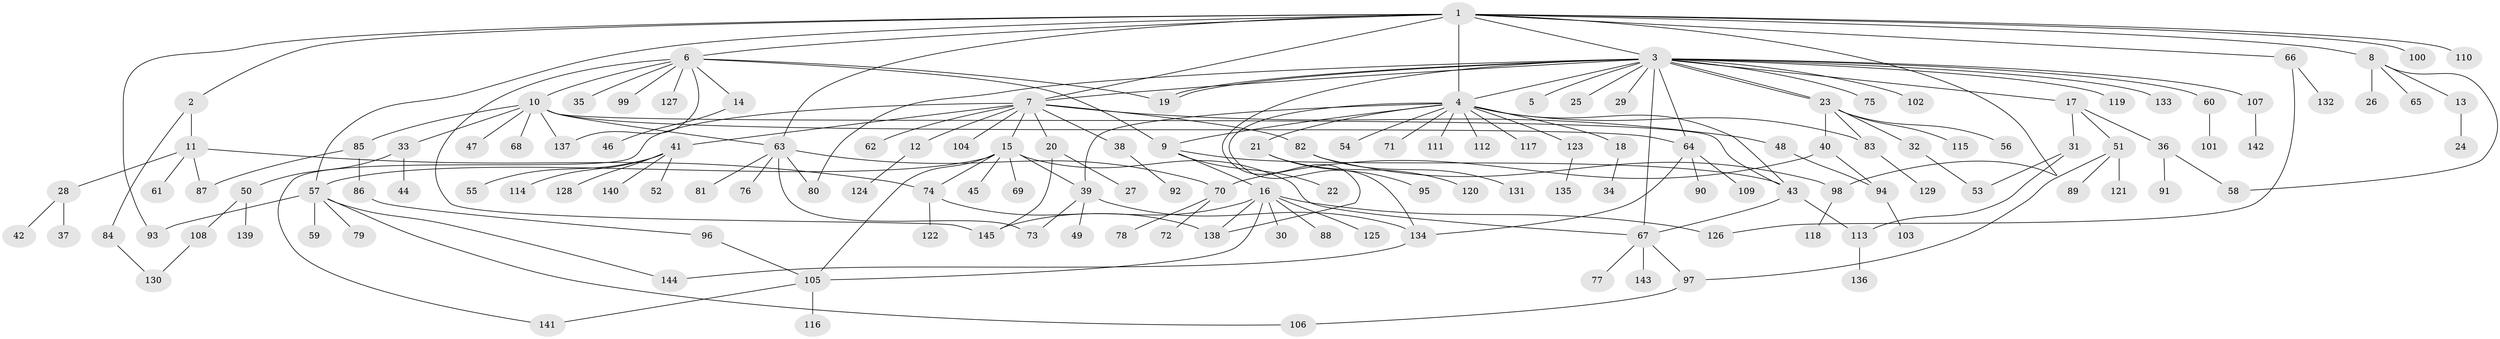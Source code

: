 // Generated by graph-tools (version 1.1) at 2025/11/02/27/25 16:11:16]
// undirected, 145 vertices, 185 edges
graph export_dot {
graph [start="1"]
  node [color=gray90,style=filled];
  1;
  2;
  3;
  4;
  5;
  6;
  7;
  8;
  9;
  10;
  11;
  12;
  13;
  14;
  15;
  16;
  17;
  18;
  19;
  20;
  21;
  22;
  23;
  24;
  25;
  26;
  27;
  28;
  29;
  30;
  31;
  32;
  33;
  34;
  35;
  36;
  37;
  38;
  39;
  40;
  41;
  42;
  43;
  44;
  45;
  46;
  47;
  48;
  49;
  50;
  51;
  52;
  53;
  54;
  55;
  56;
  57;
  58;
  59;
  60;
  61;
  62;
  63;
  64;
  65;
  66;
  67;
  68;
  69;
  70;
  71;
  72;
  73;
  74;
  75;
  76;
  77;
  78;
  79;
  80;
  81;
  82;
  83;
  84;
  85;
  86;
  87;
  88;
  89;
  90;
  91;
  92;
  93;
  94;
  95;
  96;
  97;
  98;
  99;
  100;
  101;
  102;
  103;
  104;
  105;
  106;
  107;
  108;
  109;
  110;
  111;
  112;
  113;
  114;
  115;
  116;
  117;
  118;
  119;
  120;
  121;
  122;
  123;
  124;
  125;
  126;
  127;
  128;
  129;
  130;
  131;
  132;
  133;
  134;
  135;
  136;
  137;
  138;
  139;
  140;
  141;
  142;
  143;
  144;
  145;
  1 -- 2;
  1 -- 3;
  1 -- 4;
  1 -- 6;
  1 -- 7;
  1 -- 8;
  1 -- 57;
  1 -- 63;
  1 -- 66;
  1 -- 93;
  1 -- 98;
  1 -- 100;
  1 -- 110;
  2 -- 11;
  2 -- 84;
  3 -- 4;
  3 -- 5;
  3 -- 7;
  3 -- 17;
  3 -- 19;
  3 -- 19;
  3 -- 23;
  3 -- 23;
  3 -- 25;
  3 -- 29;
  3 -- 60;
  3 -- 64;
  3 -- 67;
  3 -- 75;
  3 -- 80;
  3 -- 102;
  3 -- 107;
  3 -- 119;
  3 -- 133;
  3 -- 138;
  4 -- 9;
  4 -- 18;
  4 -- 21;
  4 -- 39;
  4 -- 43;
  4 -- 54;
  4 -- 71;
  4 -- 83;
  4 -- 111;
  4 -- 112;
  4 -- 117;
  4 -- 123;
  4 -- 134;
  6 -- 9;
  6 -- 10;
  6 -- 14;
  6 -- 19;
  6 -- 35;
  6 -- 99;
  6 -- 127;
  6 -- 137;
  6 -- 145;
  7 -- 12;
  7 -- 15;
  7 -- 20;
  7 -- 38;
  7 -- 41;
  7 -- 48;
  7 -- 62;
  7 -- 82;
  7 -- 104;
  7 -- 141;
  8 -- 13;
  8 -- 26;
  8 -- 58;
  8 -- 65;
  9 -- 16;
  9 -- 22;
  9 -- 43;
  10 -- 33;
  10 -- 43;
  10 -- 47;
  10 -- 63;
  10 -- 64;
  10 -- 68;
  10 -- 85;
  10 -- 137;
  11 -- 28;
  11 -- 61;
  11 -- 74;
  11 -- 87;
  12 -- 124;
  13 -- 24;
  14 -- 46;
  15 -- 39;
  15 -- 45;
  15 -- 57;
  15 -- 67;
  15 -- 69;
  15 -- 74;
  15 -- 105;
  16 -- 30;
  16 -- 88;
  16 -- 105;
  16 -- 125;
  16 -- 126;
  16 -- 138;
  16 -- 145;
  17 -- 31;
  17 -- 36;
  17 -- 51;
  18 -- 34;
  20 -- 27;
  20 -- 145;
  21 -- 95;
  21 -- 120;
  23 -- 32;
  23 -- 40;
  23 -- 56;
  23 -- 83;
  23 -- 115;
  28 -- 37;
  28 -- 42;
  31 -- 53;
  31 -- 113;
  32 -- 53;
  33 -- 44;
  33 -- 50;
  36 -- 58;
  36 -- 91;
  38 -- 92;
  39 -- 49;
  39 -- 73;
  39 -- 134;
  40 -- 70;
  40 -- 94;
  41 -- 52;
  41 -- 55;
  41 -- 114;
  41 -- 128;
  41 -- 140;
  43 -- 67;
  43 -- 113;
  48 -- 94;
  50 -- 108;
  50 -- 139;
  51 -- 89;
  51 -- 97;
  51 -- 121;
  57 -- 59;
  57 -- 79;
  57 -- 93;
  57 -- 106;
  57 -- 144;
  60 -- 101;
  63 -- 70;
  63 -- 73;
  63 -- 76;
  63 -- 80;
  63 -- 81;
  64 -- 90;
  64 -- 109;
  64 -- 134;
  66 -- 126;
  66 -- 132;
  67 -- 77;
  67 -- 97;
  67 -- 143;
  70 -- 72;
  70 -- 78;
  74 -- 122;
  74 -- 138;
  82 -- 98;
  82 -- 131;
  83 -- 129;
  84 -- 130;
  85 -- 86;
  85 -- 87;
  86 -- 96;
  94 -- 103;
  96 -- 105;
  97 -- 106;
  98 -- 118;
  105 -- 116;
  105 -- 141;
  107 -- 142;
  108 -- 130;
  113 -- 136;
  123 -- 135;
  134 -- 144;
}
